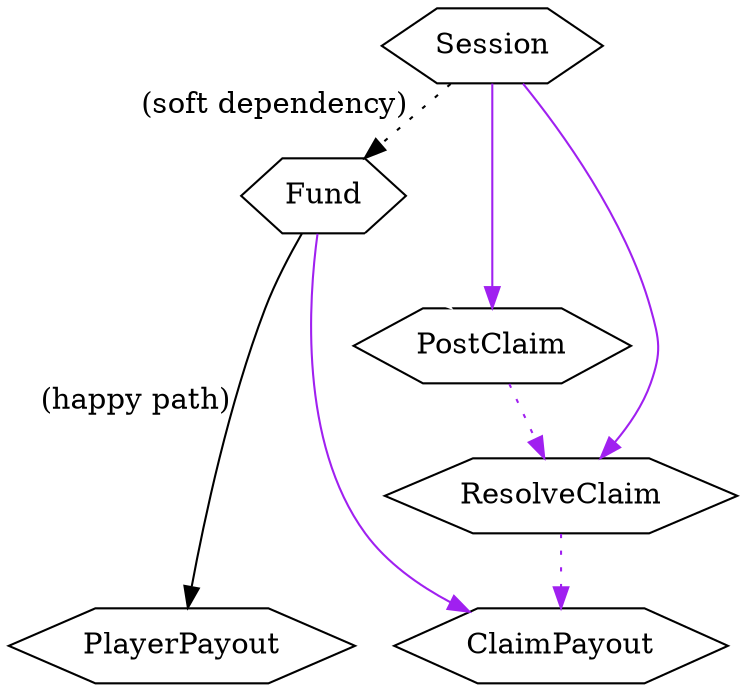 digraph Txs {
    node [shape=hexagon]
    Session -> Fund [style=dotted, xlabel="(soft dependency)"]
    Fund -> PlayerPayout [xlabel="(happy path)"]
    edge [color=purple]
    Fund -> ClaimPayout
    Session -> PostClaim
    Session -> ResolveClaim
    ResolveClaim -> ClaimPayout [style=dotted]
    PostClaim -> ResolveClaim [style=dotted]
    Fund -> PostClaim [color=white]
    {rank = same; ClaimPayout; PlayerPayout; }
}
